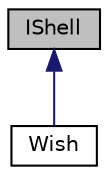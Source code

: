 digraph "IShell"
{
 // LATEX_PDF_SIZE
  edge [fontname="Helvetica",fontsize="10",labelfontname="Helvetica",labelfontsize="10"];
  node [fontname="Helvetica",fontsize="10",shape=record];
  Node1 [label="IShell",height=0.2,width=0.4,color="black", fillcolor="grey75", style="filled", fontcolor="black",tooltip="Interface for a shell implementation."];
  Node1 -> Node2 [dir="back",color="midnightblue",fontsize="10",style="solid",fontname="Helvetica"];
  Node2 [label="Wish",height=0.2,width=0.4,color="black", fillcolor="white", style="filled",URL="$db/d8a/class_wish.html",tooltip="Implements the IShell interface to run shell commands."];
}
